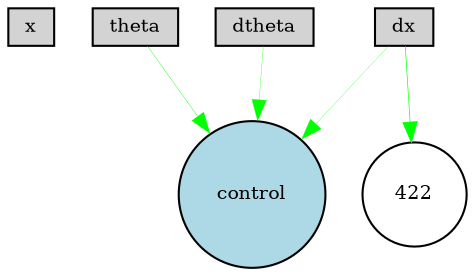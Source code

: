 digraph {
	node [fontsize=9 height=0.2 shape=circle width=0.2]
	x [fillcolor=lightgray shape=box style=filled]
	dx [fillcolor=lightgray shape=box style=filled]
	theta [fillcolor=lightgray shape=box style=filled]
	dtheta [fillcolor=lightgray shape=box style=filled]
	control [fillcolor=lightblue style=filled]
	422 [fillcolor=white style=filled]
	dtheta -> control [color=green penwidth=0.14543458028910933 style=solid]
	theta -> control [color=green penwidth=0.1870611695977044 style=solid]
	dx -> control [color=green penwidth=0.12301395450882777 style=solid]
	dx -> 422 [color=green penwidth=0.30000000000000004 style=solid]
}
